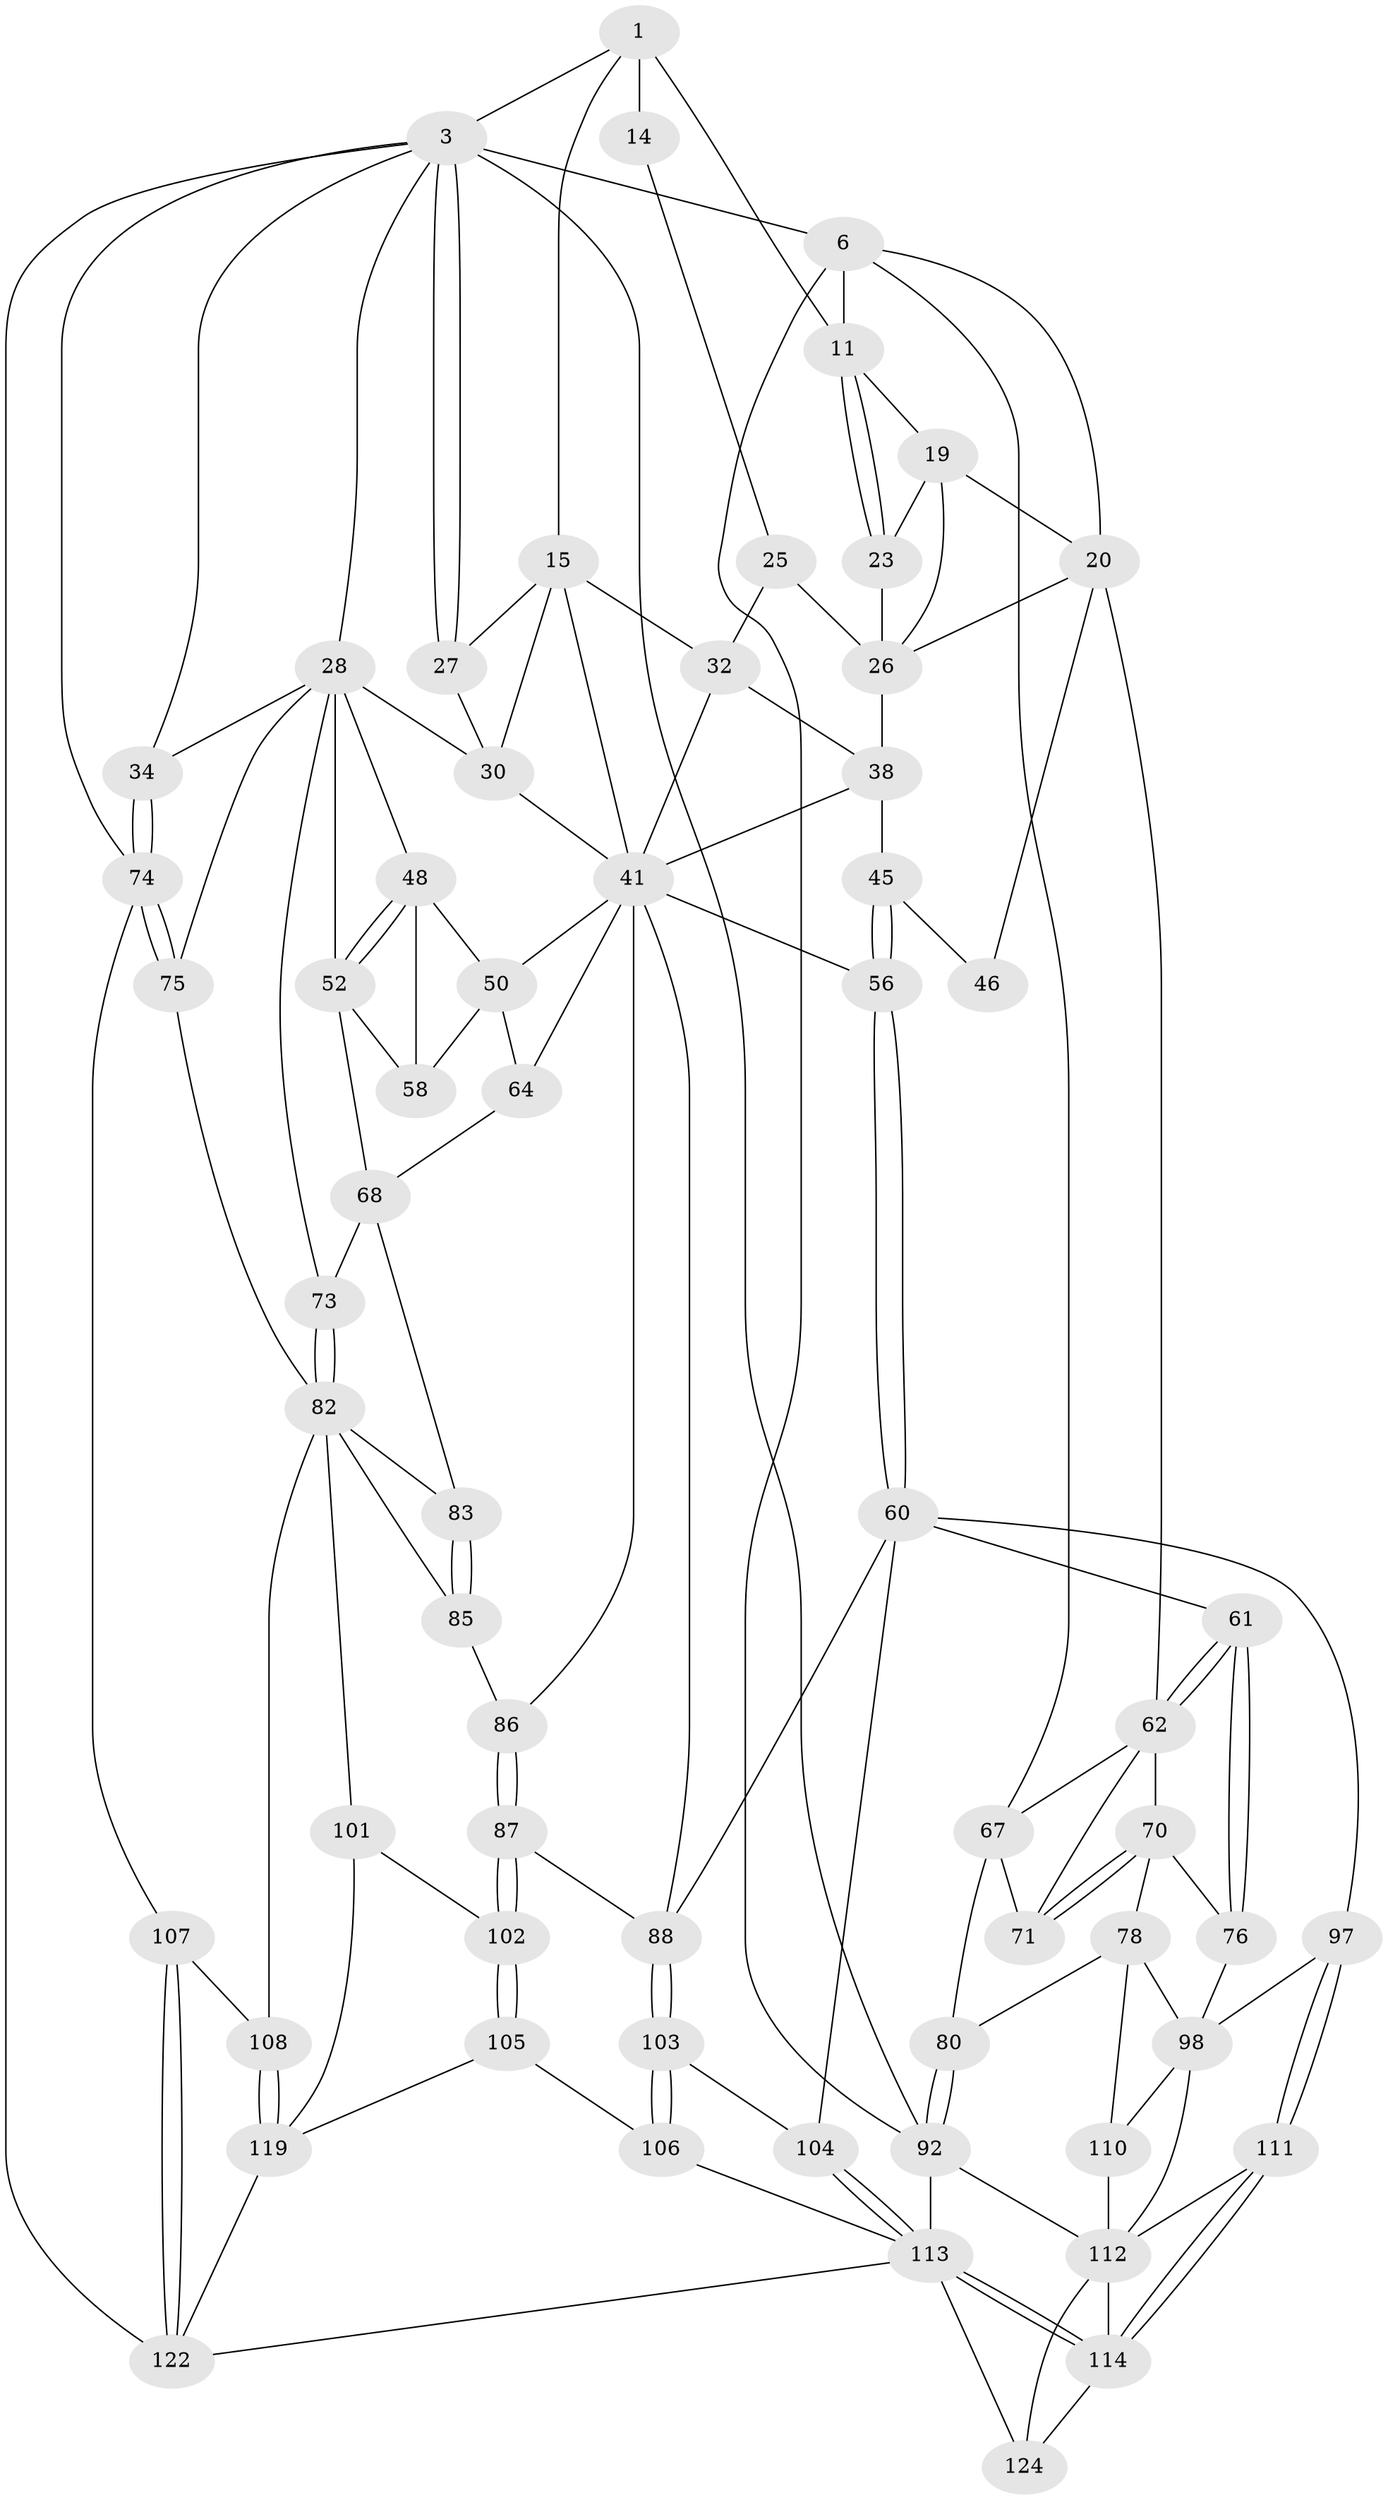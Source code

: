 // original degree distribution, {3: 0.015625, 5: 0.625, 4: 0.1875, 6: 0.171875}
// Generated by graph-tools (version 1.1) at 2025/17/03/09/25 04:17:19]
// undirected, 64 vertices, 148 edges
graph export_dot {
graph [start="1"]
  node [color=gray90,style=filled];
  1 [pos="+0.5794255768684767+0",super="+2+8"];
  3 [pos="+0.825102869741868+0",super="+4"];
  6 [pos="+0+0",super="+22+7"];
  11 [pos="+0.2241763347729941+0",super="+12"];
  14 [pos="+0.4297834314596494+0.11503127214556289",super="+18"];
  15 [pos="+0.5601579008944341+0.19162832662096063",super="+16"];
  19 [pos="+0.08908071564384204+0.12679268744284497",super="+24"];
  20 [pos="+0.035782067407242234+0.17966553089759654",super="+21+39"];
  23 [pos="+0.23702247389948955+0.07265977419711074"];
  25 [pos="+0.37154474075256544+0.1854206096068556"];
  26 [pos="+0.36113801571622106+0.18876067003157482",super="+36"];
  27 [pos="+0.70268691288425+0.1868359732332572"];
  28 [pos="+0.84745947196156+0.18795260730699984",super="+29+35"];
  30 [pos="+0.7353871434154478+0.2607601167341864",super="+31"];
  32 [pos="+0.4707002794165424+0.23599426672683824",super="+33"];
  34 [pos="+1+0.31745027396294684"];
  38 [pos="+0.3514766658748239+0.3001290440987453",super="+44"];
  41 [pos="+0.599518112240704+0.39148916907134074",super="+47+42"];
  45 [pos="+0.3275633803165436+0.3918232092066996"];
  46 [pos="+0.18309458172021661+0.32873765383607956"];
  48 [pos="+0.8515712195078105+0.34985562808106274",super="+49"];
  50 [pos="+0.6697775984842158+0.39259826646934953",super="+59"];
  52 [pos="+0.8721068080018537+0.3650524308654375",super="+57"];
  56 [pos="+0.3439958799257322+0.5684735944414557"];
  58 [pos="+0.7516993112795142+0.43773922472637744"];
  60 [pos="+0.34063385896846715+0.5720587887063848",super="+95"];
  61 [pos="+0.24711140566732717+0.5877708454067798"];
  62 [pos="+0.17994119277154427+0.4816079318996145",super="+63"];
  64 [pos="+0.7121712856693306+0.533033586199202"];
  67 [pos="+0+0.38174238812028904",super="+81"];
  68 [pos="+0.8031184276461307+0.49268863899548465",super="+69"];
  70 [pos="+0.06268557300602598+0.5204729085557039",super="+77"];
  71 [pos="+0.015936956340136768+0.49961909646838587"];
  73 [pos="+0.847741065204909+0.5353510409370634"];
  74 [pos="+1+0.7174838690867634",super="+91"];
  75 [pos="+0.9382323056507587+0.5953735197274491"];
  76 [pos="+0.23888545499884034+0.5961331529643212"];
  78 [pos="+0.06615387645798093+0.6928889908523961",super="+79"];
  80 [pos="+0+0.7804777114500132"];
  82 [pos="+0.8008454385004743+0.6285473861702457",super="+84"];
  83 [pos="+0.7202134627275403+0.5414996578154312"];
  85 [pos="+0.6447271354421688+0.6687085264850927"];
  86 [pos="+0.6418544714056055+0.6686400640408142"];
  87 [pos="+0.6002347802994961+0.693285002635758"];
  88 [pos="+0.54175194102227+0.6967631730449608",super="+89"];
  92 [pos="+0+0.7883802459003668",super="+125+93"];
  97 [pos="+0.3420141734024449+0.7706294672148023"];
  98 [pos="+0.22620536897272478+0.7414427138002062",super="+99+109"];
  101 [pos="+0.7739722463533384+0.8133021800701548"];
  102 [pos="+0.6105447198469063+0.8591676738926771"];
  103 [pos="+0.5239810099457538+0.7408507596059735"];
  104 [pos="+0.4500914698918996+0.7825942102034905"];
  105 [pos="+0.5803163877788018+0.8833540025040749"];
  106 [pos="+0.5661667319328818+0.8852314276527665"];
  107 [pos="+0.9512393978983792+0.812706037437984"];
  108 [pos="+0.9090110322599896+0.8094069461597851"];
  110 [pos="+0.09035374505589716+0.8338024059058804"];
  111 [pos="+0.34270463034080884+0.7975911381556011"];
  112 [pos="+0.22732617705725996+0.8629051823903474",super="+116"];
  113 [pos="+0.45013396593064536+0.911218723562939",super="+115"];
  114 [pos="+0.4199041089695384+0.8983750081285765",super="+121"];
  119 [pos="+0.7815666244664947+1",super="+120"];
  122 [pos="+0.8836427014100873+1",super="+123"];
  124 [pos="+0.32515931940024034+1"];
  1 -- 3;
  1 -- 15 [weight=2];
  1 -- 11;
  1 -- 14 [weight=3];
  3 -- 27;
  3 -- 27;
  3 -- 34;
  3 -- 6;
  3 -- 122;
  3 -- 28;
  3 -- 92;
  3 -- 74;
  6 -- 67;
  6 -- 20;
  6 -- 11;
  6 -- 92;
  11 -- 23;
  11 -- 23;
  11 -- 19;
  14 -- 25;
  15 -- 27;
  15 -- 32;
  15 -- 41;
  15 -- 30;
  19 -- 20;
  19 -- 23;
  19 -- 26;
  20 -- 46 [weight=2];
  20 -- 62;
  20 -- 26;
  23 -- 26;
  25 -- 26;
  25 -- 32;
  26 -- 38;
  27 -- 30;
  28 -- 48;
  28 -- 30;
  28 -- 34;
  28 -- 52;
  28 -- 73;
  28 -- 75;
  30 -- 41;
  32 -- 38;
  32 -- 41;
  34 -- 74;
  34 -- 74;
  38 -- 41;
  38 -- 45;
  41 -- 50;
  41 -- 64;
  41 -- 86;
  41 -- 56;
  41 -- 88;
  45 -- 46;
  45 -- 56;
  45 -- 56;
  48 -- 52;
  48 -- 52;
  48 -- 50;
  48 -- 58;
  50 -- 64;
  50 -- 58;
  52 -- 58;
  52 -- 68;
  56 -- 60;
  56 -- 60;
  60 -- 61;
  60 -- 104;
  60 -- 97;
  60 -- 88;
  61 -- 62;
  61 -- 62;
  61 -- 76;
  61 -- 76;
  62 -- 70;
  62 -- 67;
  62 -- 71;
  64 -- 68;
  67 -- 80;
  67 -- 71;
  68 -- 73;
  68 -- 83;
  70 -- 71;
  70 -- 71;
  70 -- 78;
  70 -- 76;
  73 -- 82;
  73 -- 82;
  74 -- 75;
  74 -- 75;
  74 -- 107;
  75 -- 82;
  76 -- 98;
  78 -- 80;
  78 -- 110;
  78 -- 98;
  80 -- 92;
  80 -- 92;
  82 -- 83;
  82 -- 85;
  82 -- 101;
  82 -- 108;
  83 -- 85;
  83 -- 85;
  85 -- 86;
  86 -- 87;
  86 -- 87;
  87 -- 88;
  87 -- 102;
  87 -- 102;
  88 -- 103;
  88 -- 103;
  92 -- 113 [weight=2];
  92 -- 112;
  97 -- 98;
  97 -- 111;
  97 -- 111;
  98 -- 112;
  98 -- 110;
  101 -- 102;
  101 -- 119;
  102 -- 105;
  102 -- 105;
  103 -- 104;
  103 -- 106;
  103 -- 106;
  104 -- 113;
  104 -- 113;
  105 -- 106;
  105 -- 119;
  106 -- 113;
  107 -- 108;
  107 -- 122;
  107 -- 122;
  108 -- 119;
  108 -- 119;
  110 -- 112;
  111 -- 112;
  111 -- 114;
  111 -- 114;
  112 -- 124;
  112 -- 114;
  113 -- 114;
  113 -- 114;
  113 -- 124;
  113 -- 122;
  114 -- 124;
  119 -- 122;
}
